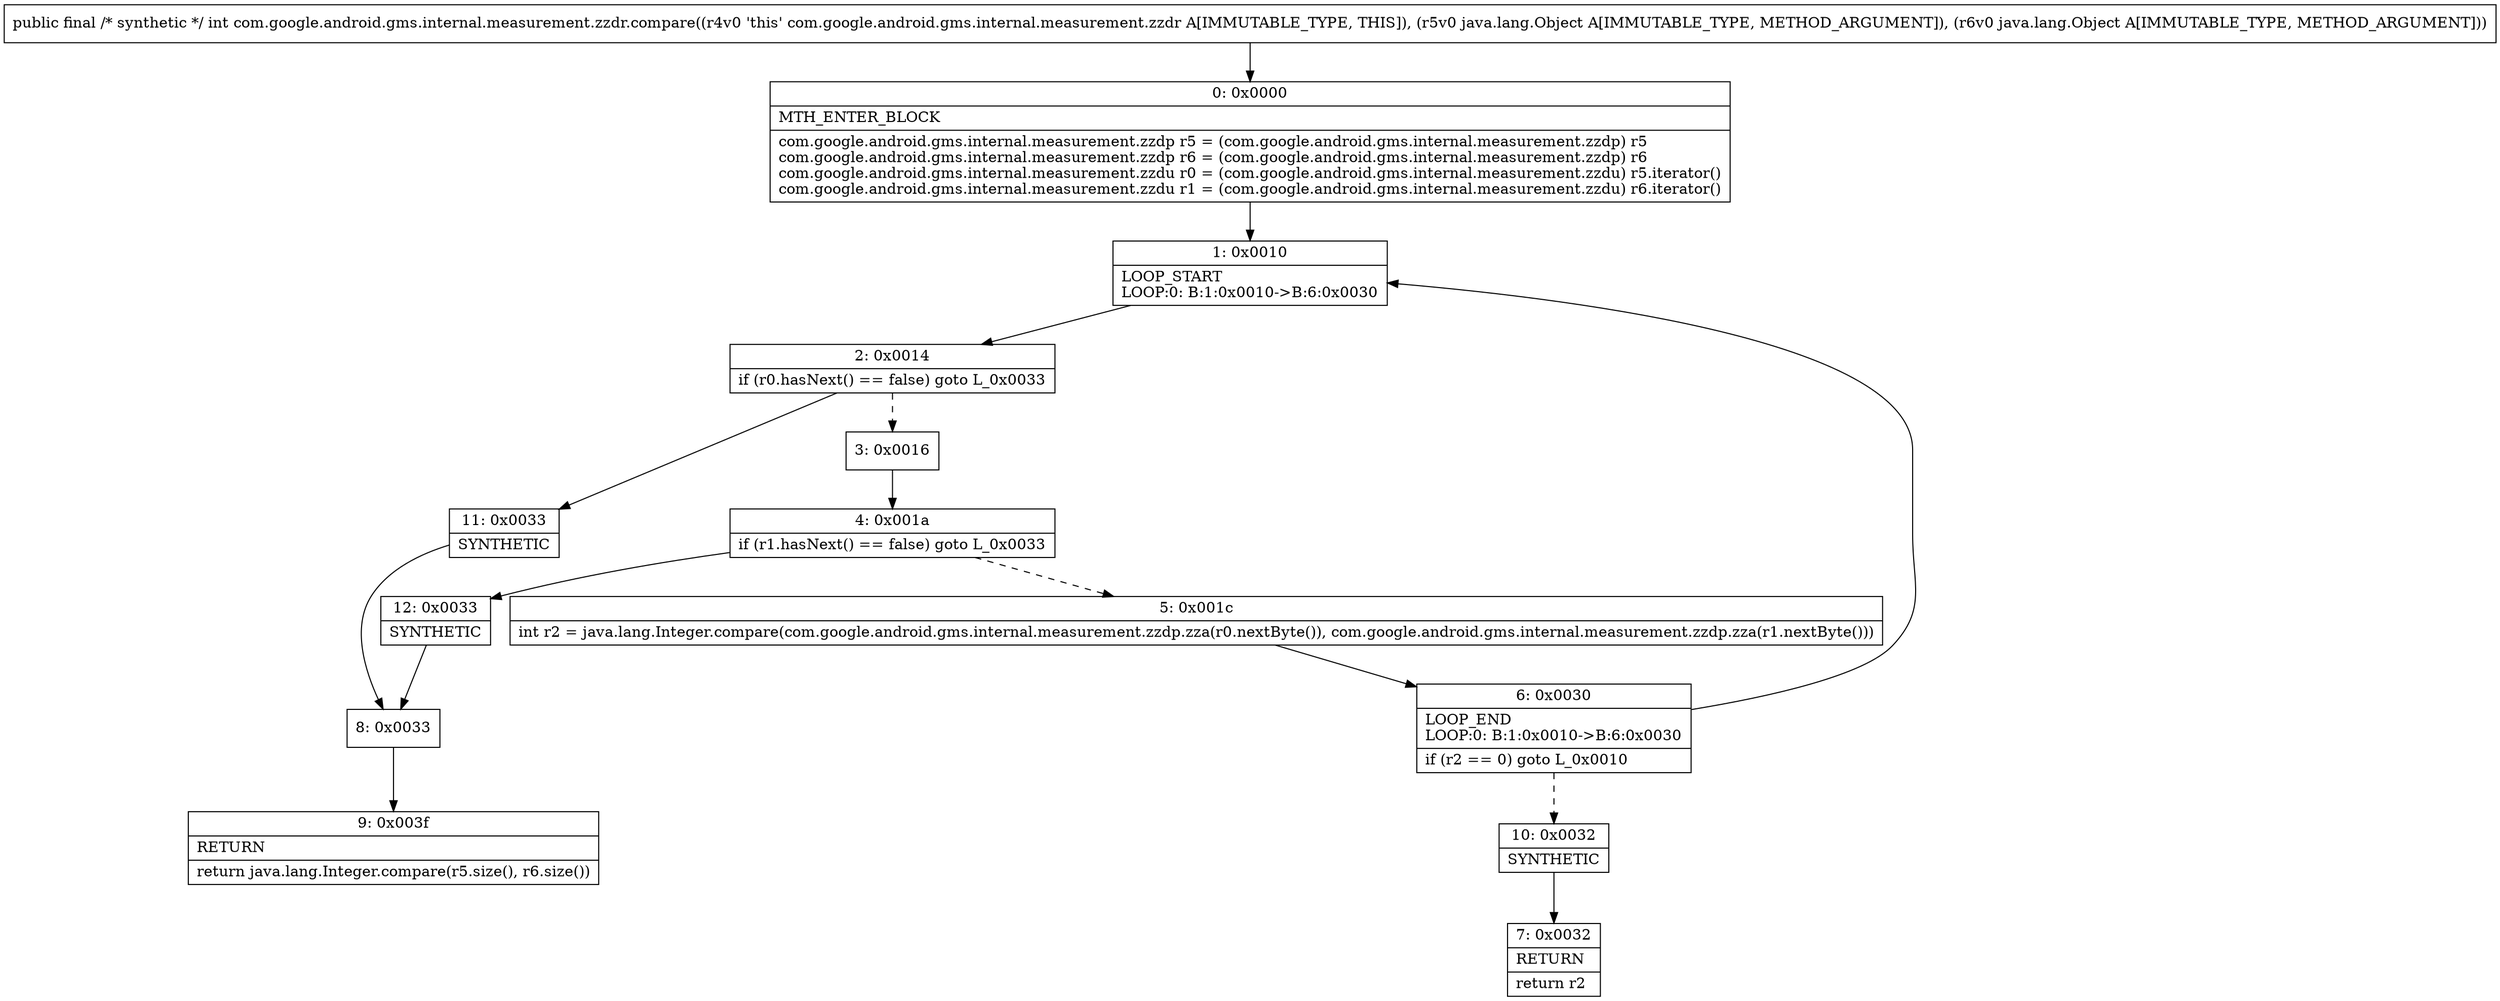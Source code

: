 digraph "CFG forcom.google.android.gms.internal.measurement.zzdr.compare(Ljava\/lang\/Object;Ljava\/lang\/Object;)I" {
Node_0 [shape=record,label="{0\:\ 0x0000|MTH_ENTER_BLOCK\l|com.google.android.gms.internal.measurement.zzdp r5 = (com.google.android.gms.internal.measurement.zzdp) r5\lcom.google.android.gms.internal.measurement.zzdp r6 = (com.google.android.gms.internal.measurement.zzdp) r6\lcom.google.android.gms.internal.measurement.zzdu r0 = (com.google.android.gms.internal.measurement.zzdu) r5.iterator()\lcom.google.android.gms.internal.measurement.zzdu r1 = (com.google.android.gms.internal.measurement.zzdu) r6.iterator()\l}"];
Node_1 [shape=record,label="{1\:\ 0x0010|LOOP_START\lLOOP:0: B:1:0x0010\-\>B:6:0x0030\l}"];
Node_2 [shape=record,label="{2\:\ 0x0014|if (r0.hasNext() == false) goto L_0x0033\l}"];
Node_3 [shape=record,label="{3\:\ 0x0016}"];
Node_4 [shape=record,label="{4\:\ 0x001a|if (r1.hasNext() == false) goto L_0x0033\l}"];
Node_5 [shape=record,label="{5\:\ 0x001c|int r2 = java.lang.Integer.compare(com.google.android.gms.internal.measurement.zzdp.zza(r0.nextByte()), com.google.android.gms.internal.measurement.zzdp.zza(r1.nextByte()))\l}"];
Node_6 [shape=record,label="{6\:\ 0x0030|LOOP_END\lLOOP:0: B:1:0x0010\-\>B:6:0x0030\l|if (r2 == 0) goto L_0x0010\l}"];
Node_7 [shape=record,label="{7\:\ 0x0032|RETURN\l|return r2\l}"];
Node_8 [shape=record,label="{8\:\ 0x0033}"];
Node_9 [shape=record,label="{9\:\ 0x003f|RETURN\l|return java.lang.Integer.compare(r5.size(), r6.size())\l}"];
Node_10 [shape=record,label="{10\:\ 0x0032|SYNTHETIC\l}"];
Node_11 [shape=record,label="{11\:\ 0x0033|SYNTHETIC\l}"];
Node_12 [shape=record,label="{12\:\ 0x0033|SYNTHETIC\l}"];
MethodNode[shape=record,label="{public final \/* synthetic *\/ int com.google.android.gms.internal.measurement.zzdr.compare((r4v0 'this' com.google.android.gms.internal.measurement.zzdr A[IMMUTABLE_TYPE, THIS]), (r5v0 java.lang.Object A[IMMUTABLE_TYPE, METHOD_ARGUMENT]), (r6v0 java.lang.Object A[IMMUTABLE_TYPE, METHOD_ARGUMENT])) }"];
MethodNode -> Node_0;
Node_0 -> Node_1;
Node_1 -> Node_2;
Node_2 -> Node_3[style=dashed];
Node_2 -> Node_11;
Node_3 -> Node_4;
Node_4 -> Node_5[style=dashed];
Node_4 -> Node_12;
Node_5 -> Node_6;
Node_6 -> Node_1;
Node_6 -> Node_10[style=dashed];
Node_8 -> Node_9;
Node_10 -> Node_7;
Node_11 -> Node_8;
Node_12 -> Node_8;
}

